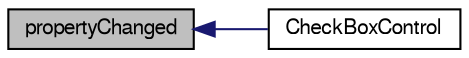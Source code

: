 digraph G
{
  edge [fontname="FreeSans",fontsize="10",labelfontname="FreeSans",labelfontsize="10"];
  node [fontname="FreeSans",fontsize="10",shape=record];
  rankdir="LR";
  Node1 [label="propertyChanged",height=0.2,width=0.4,color="black", fillcolor="grey75", style="filled" fontcolor="black"];
  Node1 -> Node2 [dir="back",color="midnightblue",fontsize="10",style="solid",fontname="FreeSans"];
  Node2 [label="CheckBoxControl",height=0.2,width=0.4,color="black", fillcolor="white", style="filled",URL="$classorg_1_1octave_1_1graphics_1_1_check_box_control.html#ab0bc545dbe5b8fa286c08fedb8ab22b9"];
}
